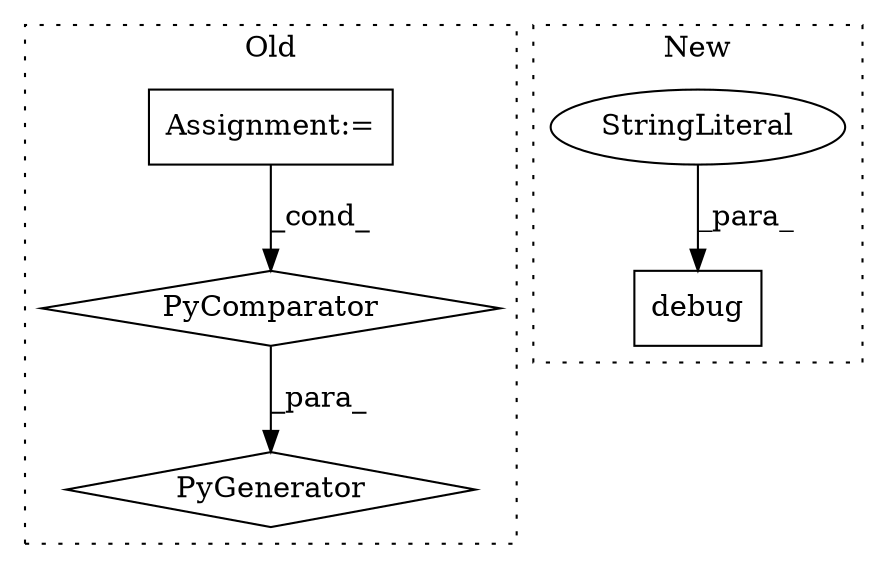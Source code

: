 digraph G {
subgraph cluster0 {
1 [label="PyGenerator" a="107" s="3899" l="230" shape="diamond"];
3 [label="PyComparator" a="113" s="4095" l="28" shape="diamond"];
4 [label="Assignment:=" a="7" s="4095" l="28" shape="box"];
label = "Old";
style="dotted";
}
subgraph cluster1 {
2 [label="debug" a="32" s="3354,3388" l="6,1" shape="box"];
5 [label="StringLiteral" a="45" s="3360" l="18" shape="ellipse"];
label = "New";
style="dotted";
}
3 -> 1 [label="_para_"];
4 -> 3 [label="_cond_"];
5 -> 2 [label="_para_"];
}